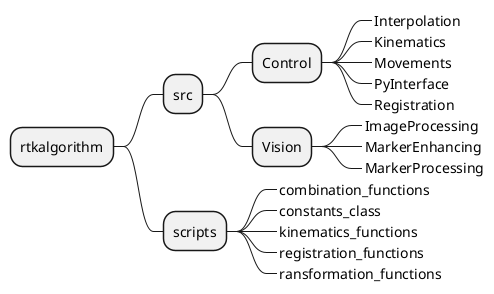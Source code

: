 @startmindmap rtkalgorithm

+ rtkalgorithm

++ src
+++ Control
++++_ Interpolation
++++_ Kinematics
++++_ Movements
++++_ PyInterface
++++_ Registration
+++ Vision
++++_ ImageProcessing
++++_ MarkerEnhancing
++++_ MarkerProcessing
++ scripts
+++_ combination_functions
+++_ constants_class
+++_ kinematics_functions
+++_ registration_functions
+++_ ransformation_functions

@endmindmap

